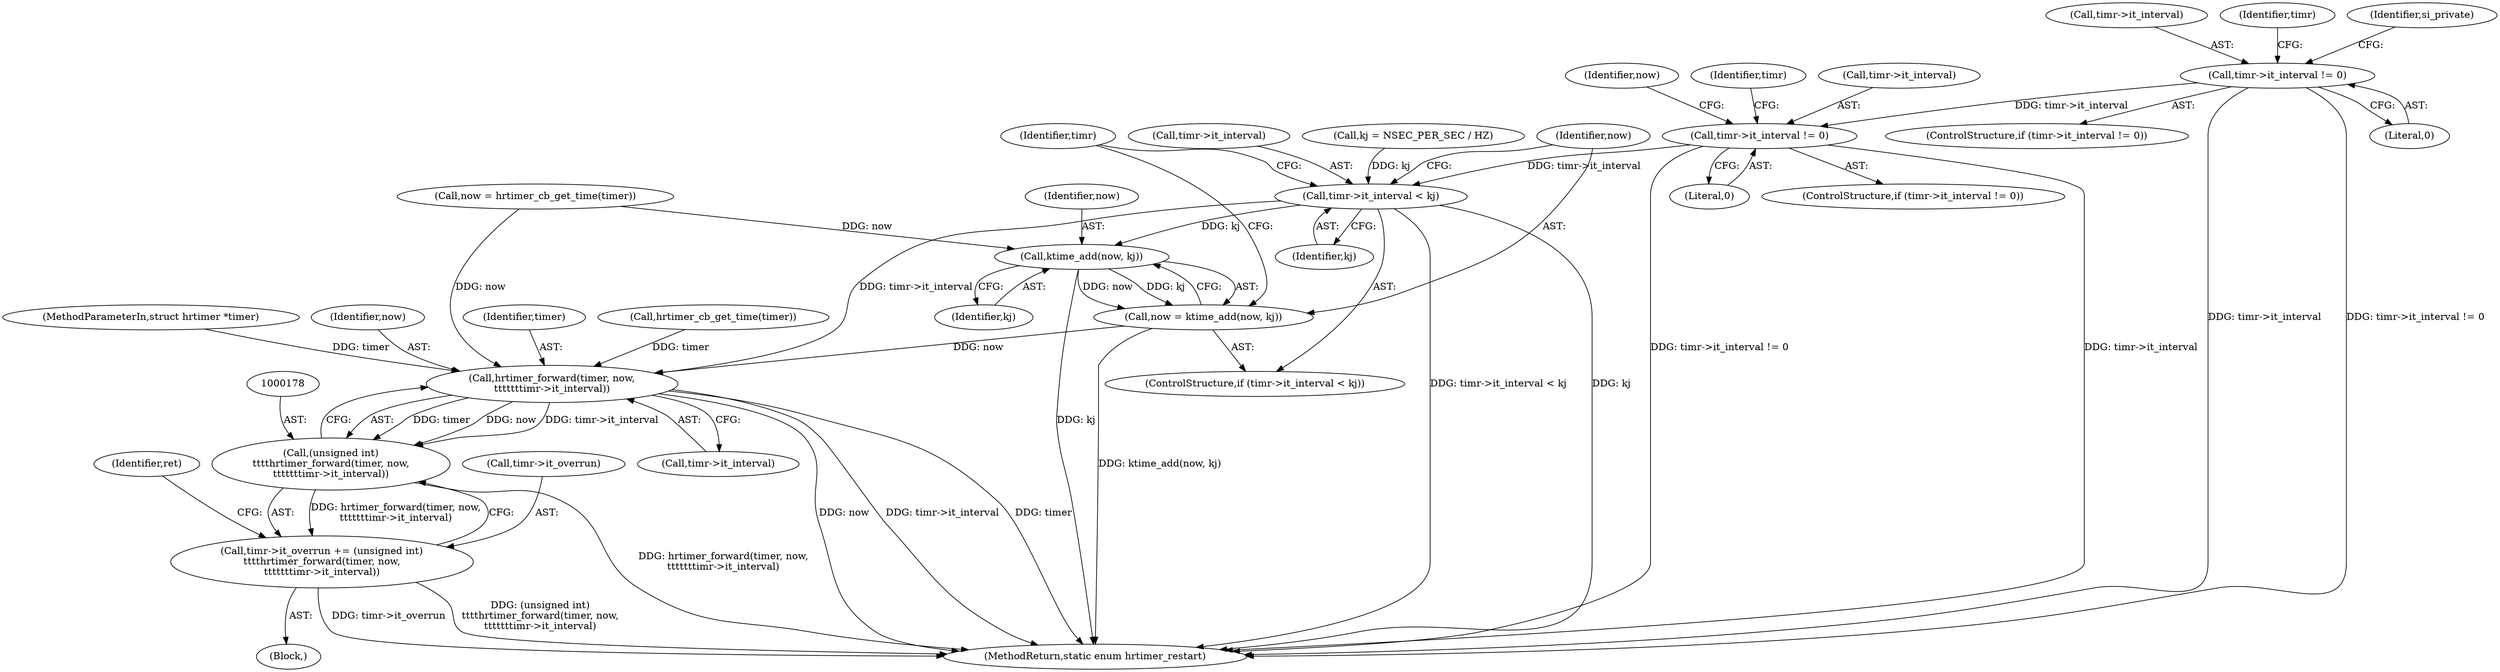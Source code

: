 digraph "1_linux_78c9c4dfbf8c04883941445a195276bb4bb92c76_4@pointer" {
"1000144" [label="(Call,timr->it_interval != 0)"];
"1000127" [label="(Call,timr->it_interval != 0)"];
"1000163" [label="(Call,timr->it_interval < kj)"];
"1000170" [label="(Call,ktime_add(now, kj))"];
"1000168" [label="(Call,now = ktime_add(now, kj))"];
"1000179" [label="(Call,hrtimer_forward(timer, now,\n\t\t\t\t\t\ttimr->it_interval))"];
"1000177" [label="(Call,(unsigned int)\n\t\t\t\thrtimer_forward(timer, now,\n\t\t\t\t\t\ttimr->it_interval))"];
"1000173" [label="(Call,timr->it_overrun += (unsigned int)\n\t\t\t\thrtimer_forward(timer, now,\n\t\t\t\t\t\ttimr->it_interval))"];
"1000157" [label="(Call,kj = NSEC_PER_SEC / HZ)"];
"1000198" [label="(Identifier,timr)"];
"1000103" [label="(MethodParameterIn,struct hrtimer *timer)"];
"1000128" [label="(Call,timr->it_interval)"];
"1000163" [label="(Call,timr->it_interval < kj)"];
"1000175" [label="(Identifier,timr)"];
"1000127" [label="(Call,timr->it_interval != 0)"];
"1000162" [label="(ControlStructure,if (timr->it_interval < kj))"];
"1000177" [label="(Call,(unsigned int)\n\t\t\t\thrtimer_forward(timer, now,\n\t\t\t\t\t\ttimr->it_interval))"];
"1000169" [label="(Identifier,now)"];
"1000179" [label="(Call,hrtimer_forward(timer, now,\n\t\t\t\t\t\ttimr->it_interval))"];
"1000148" [label="(Literal,0)"];
"1000170" [label="(Call,ktime_add(now, kj))"];
"1000168" [label="(Call,now = ktime_add(now, kj))"];
"1000143" [label="(ControlStructure,if (timr->it_interval != 0))"];
"1000140" [label="(Identifier,timr)"];
"1000181" [label="(Identifier,now)"];
"1000167" [label="(Identifier,kj)"];
"1000131" [label="(Literal,0)"];
"1000174" [label="(Call,timr->it_overrun)"];
"1000149" [label="(Block,)"];
"1000133" [label="(Identifier,si_private)"];
"1000164" [label="(Call,timr->it_interval)"];
"1000172" [label="(Identifier,kj)"];
"1000182" [label="(Call,timr->it_interval)"];
"1000173" [label="(Call,timr->it_overrun += (unsigned int)\n\t\t\t\thrtimer_forward(timer, now,\n\t\t\t\t\t\ttimr->it_interval))"];
"1000186" [label="(Identifier,ret)"];
"1000153" [label="(Call,hrtimer_cb_get_time(timer))"];
"1000151" [label="(Call,now = hrtimer_cb_get_time(timer))"];
"1000145" [label="(Call,timr->it_interval)"];
"1000126" [label="(ControlStructure,if (timr->it_interval != 0))"];
"1000180" [label="(Identifier,timer)"];
"1000152" [label="(Identifier,now)"];
"1000144" [label="(Call,timr->it_interval != 0)"];
"1000171" [label="(Identifier,now)"];
"1000202" [label="(MethodReturn,static enum hrtimer_restart)"];
"1000144" -> "1000143"  [label="AST: "];
"1000144" -> "1000148"  [label="CFG: "];
"1000145" -> "1000144"  [label="AST: "];
"1000148" -> "1000144"  [label="AST: "];
"1000152" -> "1000144"  [label="CFG: "];
"1000198" -> "1000144"  [label="CFG: "];
"1000144" -> "1000202"  [label="DDG: timr->it_interval != 0"];
"1000144" -> "1000202"  [label="DDG: timr->it_interval"];
"1000127" -> "1000144"  [label="DDG: timr->it_interval"];
"1000144" -> "1000163"  [label="DDG: timr->it_interval"];
"1000127" -> "1000126"  [label="AST: "];
"1000127" -> "1000131"  [label="CFG: "];
"1000128" -> "1000127"  [label="AST: "];
"1000131" -> "1000127"  [label="AST: "];
"1000133" -> "1000127"  [label="CFG: "];
"1000140" -> "1000127"  [label="CFG: "];
"1000127" -> "1000202"  [label="DDG: timr->it_interval"];
"1000127" -> "1000202"  [label="DDG: timr->it_interval != 0"];
"1000163" -> "1000162"  [label="AST: "];
"1000163" -> "1000167"  [label="CFG: "];
"1000164" -> "1000163"  [label="AST: "];
"1000167" -> "1000163"  [label="AST: "];
"1000169" -> "1000163"  [label="CFG: "];
"1000175" -> "1000163"  [label="CFG: "];
"1000163" -> "1000202"  [label="DDG: timr->it_interval < kj"];
"1000163" -> "1000202"  [label="DDG: kj"];
"1000157" -> "1000163"  [label="DDG: kj"];
"1000163" -> "1000170"  [label="DDG: kj"];
"1000163" -> "1000179"  [label="DDG: timr->it_interval"];
"1000170" -> "1000168"  [label="AST: "];
"1000170" -> "1000172"  [label="CFG: "];
"1000171" -> "1000170"  [label="AST: "];
"1000172" -> "1000170"  [label="AST: "];
"1000168" -> "1000170"  [label="CFG: "];
"1000170" -> "1000202"  [label="DDG: kj"];
"1000170" -> "1000168"  [label="DDG: now"];
"1000170" -> "1000168"  [label="DDG: kj"];
"1000151" -> "1000170"  [label="DDG: now"];
"1000168" -> "1000162"  [label="AST: "];
"1000169" -> "1000168"  [label="AST: "];
"1000175" -> "1000168"  [label="CFG: "];
"1000168" -> "1000202"  [label="DDG: ktime_add(now, kj)"];
"1000168" -> "1000179"  [label="DDG: now"];
"1000179" -> "1000177"  [label="AST: "];
"1000179" -> "1000182"  [label="CFG: "];
"1000180" -> "1000179"  [label="AST: "];
"1000181" -> "1000179"  [label="AST: "];
"1000182" -> "1000179"  [label="AST: "];
"1000177" -> "1000179"  [label="CFG: "];
"1000179" -> "1000202"  [label="DDG: now"];
"1000179" -> "1000202"  [label="DDG: timr->it_interval"];
"1000179" -> "1000202"  [label="DDG: timer"];
"1000179" -> "1000177"  [label="DDG: timer"];
"1000179" -> "1000177"  [label="DDG: now"];
"1000179" -> "1000177"  [label="DDG: timr->it_interval"];
"1000153" -> "1000179"  [label="DDG: timer"];
"1000103" -> "1000179"  [label="DDG: timer"];
"1000151" -> "1000179"  [label="DDG: now"];
"1000177" -> "1000173"  [label="AST: "];
"1000178" -> "1000177"  [label="AST: "];
"1000173" -> "1000177"  [label="CFG: "];
"1000177" -> "1000202"  [label="DDG: hrtimer_forward(timer, now,\n\t\t\t\t\t\ttimr->it_interval)"];
"1000177" -> "1000173"  [label="DDG: hrtimer_forward(timer, now,\n\t\t\t\t\t\ttimr->it_interval)"];
"1000173" -> "1000149"  [label="AST: "];
"1000174" -> "1000173"  [label="AST: "];
"1000186" -> "1000173"  [label="CFG: "];
"1000173" -> "1000202"  [label="DDG: timr->it_overrun"];
"1000173" -> "1000202"  [label="DDG: (unsigned int)\n\t\t\t\thrtimer_forward(timer, now,\n\t\t\t\t\t\ttimr->it_interval)"];
}

